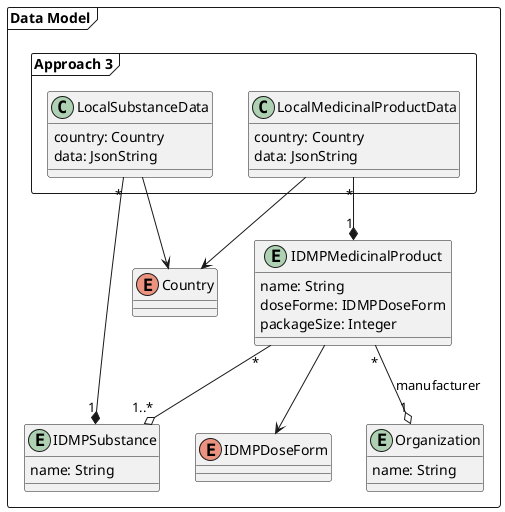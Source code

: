 @startuml
'skinparam linetype ortho

package "Data Model" as datamodel <<frame>> {
    enum IDMPDoseForm {}
    enum Country {}

    entity IDMPSubstance {
        name: String
    }

    entity IDMPMedicinalProduct {
        name: String
        doseForme: IDMPDoseForm
        packageSize: Integer
    }

    entity Organization {
        name: String
    }

    package "Approach 3" as approach3 <<frame>> {
        class LocalMedicinalProductData {
            country: Country
            data: JsonString
        }

        class LocalSubstanceData {
            country: Country
            data: JsonString
        }

        LocalMedicinalProductData --> Country
        LocalMedicinalProductData "*" --* "1" IDMPMedicinalProduct

        LocalSubstanceData --> Country
        LocalSubstanceData "*" --* "1" IDMPSubstance
    }

    IDMPMedicinalProduct --> IDMPDoseForm
    IDMPMedicinalProduct "*" --o "1" Organization : manufacturer
    IDMPMedicinalProduct "*" --o "1..*" IDMPSubstance
}

@enduml
